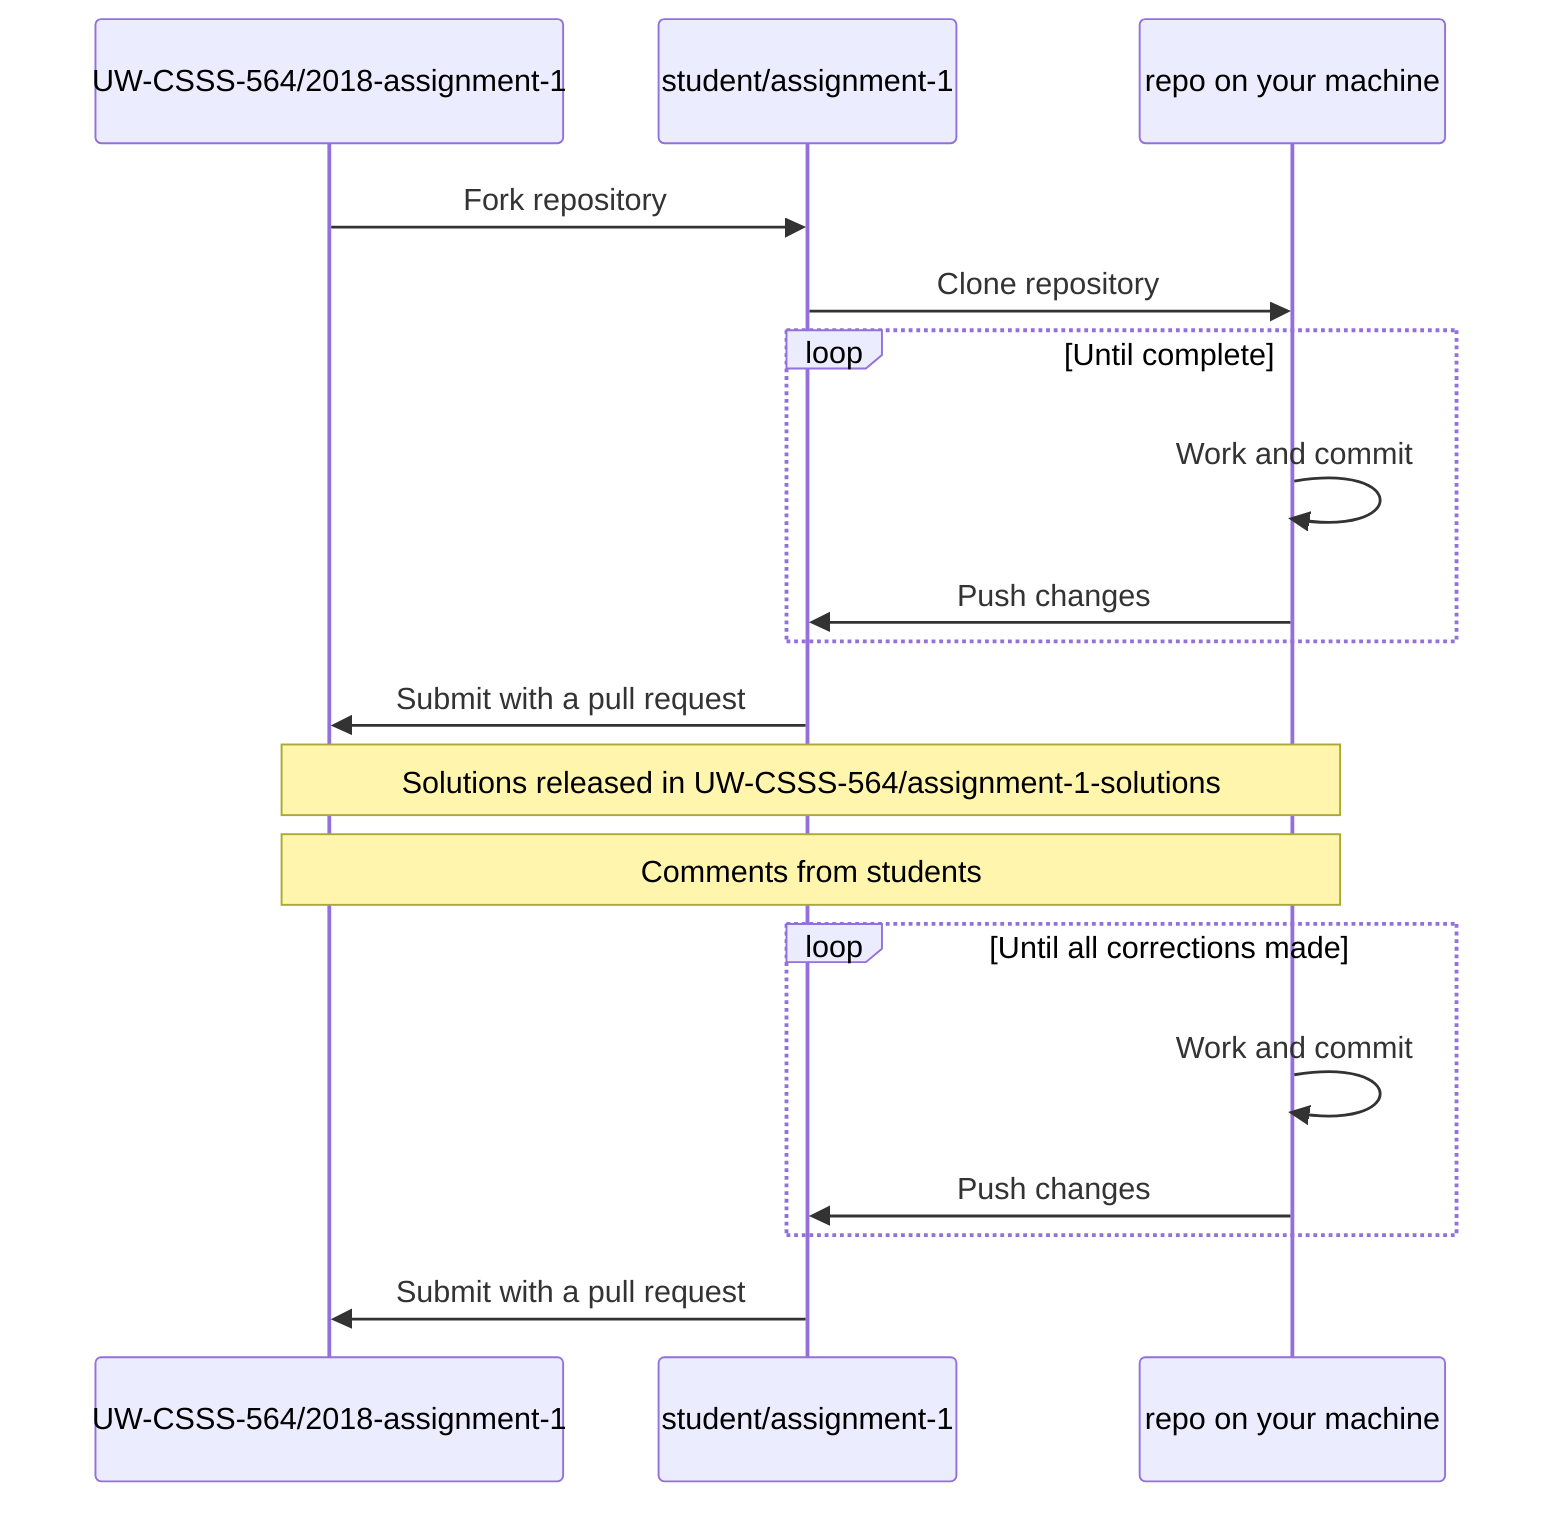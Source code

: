 sequenceDiagram
  participant org as UW-CSSS-564/2018-assignment-1
  participant user as student/assignment-1
  participant local as repo on your machine
  org->>user: Fork repository
  user->>local: Clone repository
  loop Until complete
    local->>local: Work and commit
    local->>user: Push changes
  end
  user->>org: Submit with a pull request
  Note over org,local: Solutions released in UW-CSSS-564/assignment-1-solutions
  Note over org,local: Comments from students
  loop Until all corrections made
    local->>local: Work and commit
    local->>user: Push changes
  end
  user->>org: Submit with a pull request